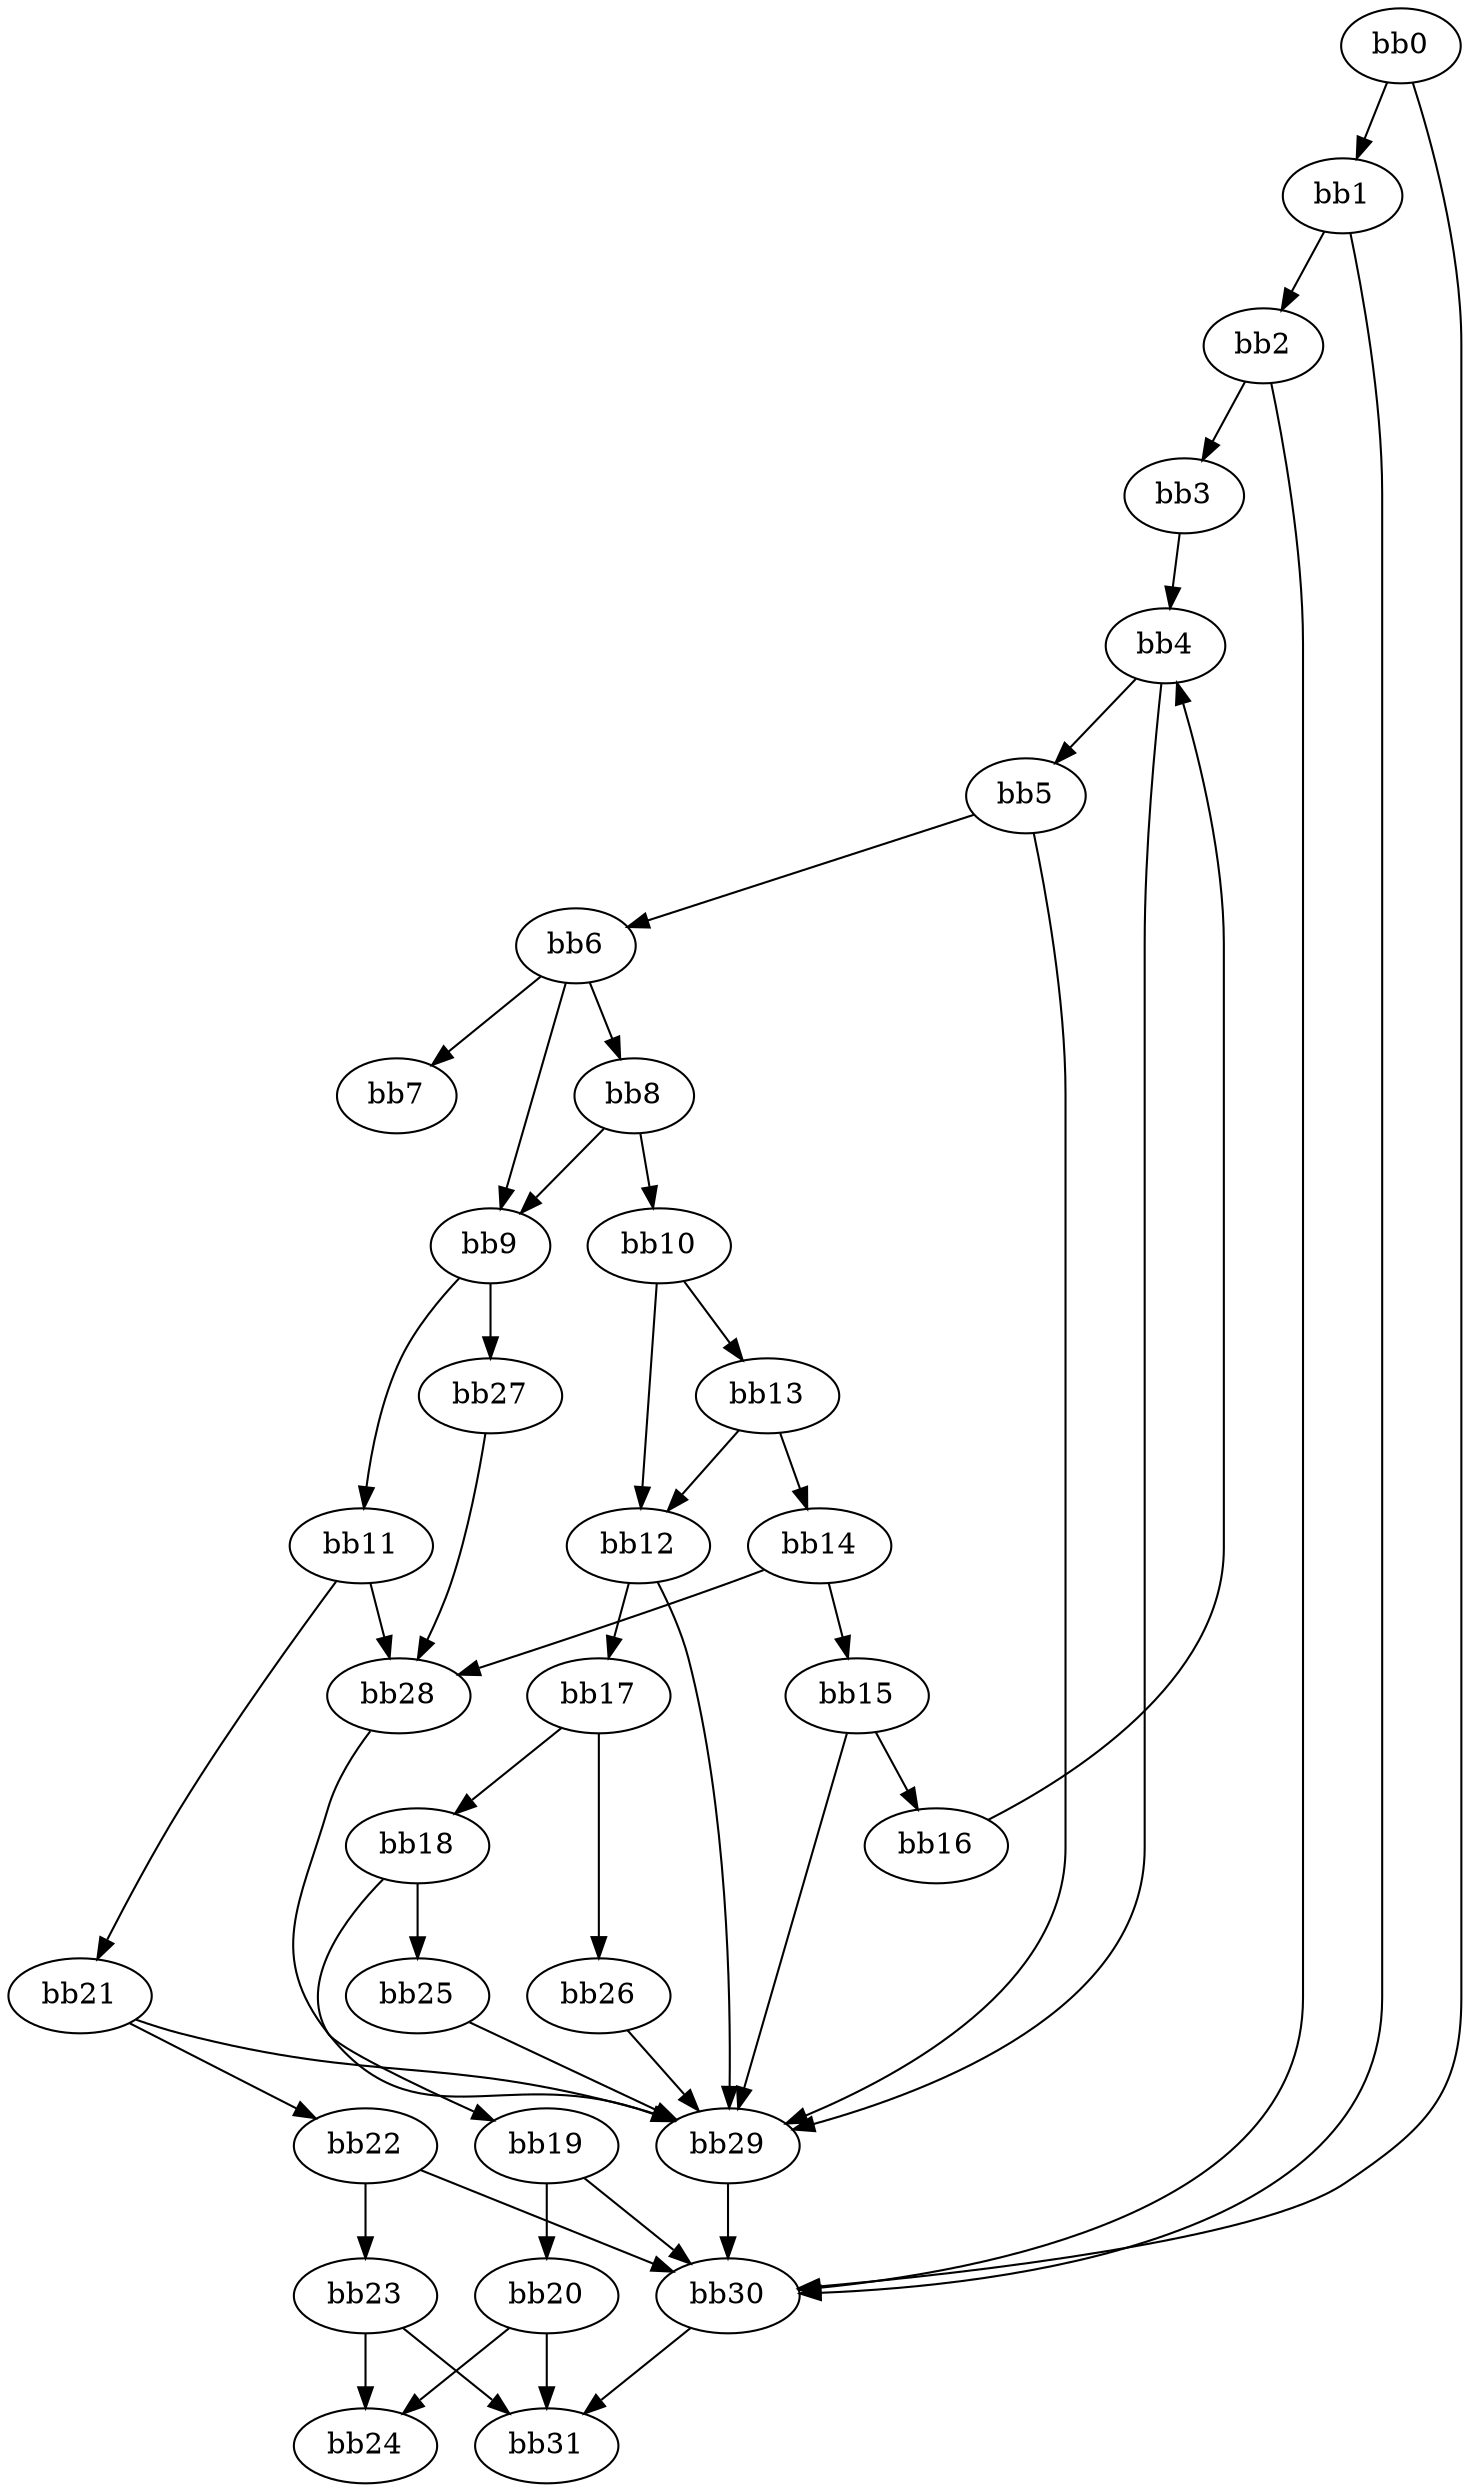 digraph {
    0 [ label = "bb0\l" ]
    1 [ label = "bb1\l" ]
    2 [ label = "bb2\l" ]
    3 [ label = "bb3\l" ]
    4 [ label = "bb4\l" ]
    5 [ label = "bb5\l" ]
    6 [ label = "bb6\l" ]
    7 [ label = "bb7\l" ]
    8 [ label = "bb8\l" ]
    9 [ label = "bb9\l" ]
    10 [ label = "bb10\l" ]
    11 [ label = "bb11\l" ]
    12 [ label = "bb12\l" ]
    13 [ label = "bb13\l" ]
    14 [ label = "bb14\l" ]
    15 [ label = "bb15\l" ]
    16 [ label = "bb16\l" ]
    17 [ label = "bb17\l" ]
    18 [ label = "bb18\l" ]
    19 [ label = "bb19\l" ]
    20 [ label = "bb20\l" ]
    21 [ label = "bb21\l" ]
    22 [ label = "bb22\l" ]
    23 [ label = "bb23\l" ]
    24 [ label = "bb24\l" ]
    25 [ label = "bb25\l" ]
    26 [ label = "bb26\l" ]
    27 [ label = "bb27\l" ]
    28 [ label = "bb28\l" ]
    29 [ label = "bb29\l" ]
    30 [ label = "bb30\l" ]
    31 [ label = "bb31\l" ]
    0 -> 1 [ ]
    0 -> 30 [ ]
    1 -> 2 [ ]
    1 -> 30 [ ]
    2 -> 3 [ ]
    2 -> 30 [ ]
    3 -> 4 [ ]
    4 -> 5 [ ]
    4 -> 29 [ ]
    5 -> 6 [ ]
    5 -> 29 [ ]
    6 -> 7 [ ]
    6 -> 8 [ ]
    6 -> 9 [ ]
    8 -> 9 [ ]
    8 -> 10 [ ]
    9 -> 11 [ ]
    9 -> 27 [ ]
    10 -> 12 [ ]
    10 -> 13 [ ]
    11 -> 21 [ ]
    11 -> 28 [ ]
    12 -> 17 [ ]
    12 -> 29 [ ]
    13 -> 12 [ ]
    13 -> 14 [ ]
    14 -> 15 [ ]
    14 -> 28 [ ]
    15 -> 16 [ ]
    15 -> 29 [ ]
    16 -> 4 [ ]
    17 -> 18 [ ]
    17 -> 26 [ ]
    18 -> 19 [ ]
    18 -> 25 [ ]
    19 -> 20 [ ]
    19 -> 30 [ ]
    20 -> 24 [ ]
    20 -> 31 [ ]
    21 -> 22 [ ]
    21 -> 29 [ ]
    22 -> 23 [ ]
    22 -> 30 [ ]
    23 -> 24 [ ]
    23 -> 31 [ ]
    25 -> 29 [ ]
    26 -> 29 [ ]
    27 -> 28 [ ]
    28 -> 29 [ ]
    29 -> 30 [ ]
    30 -> 31 [ ]
}

